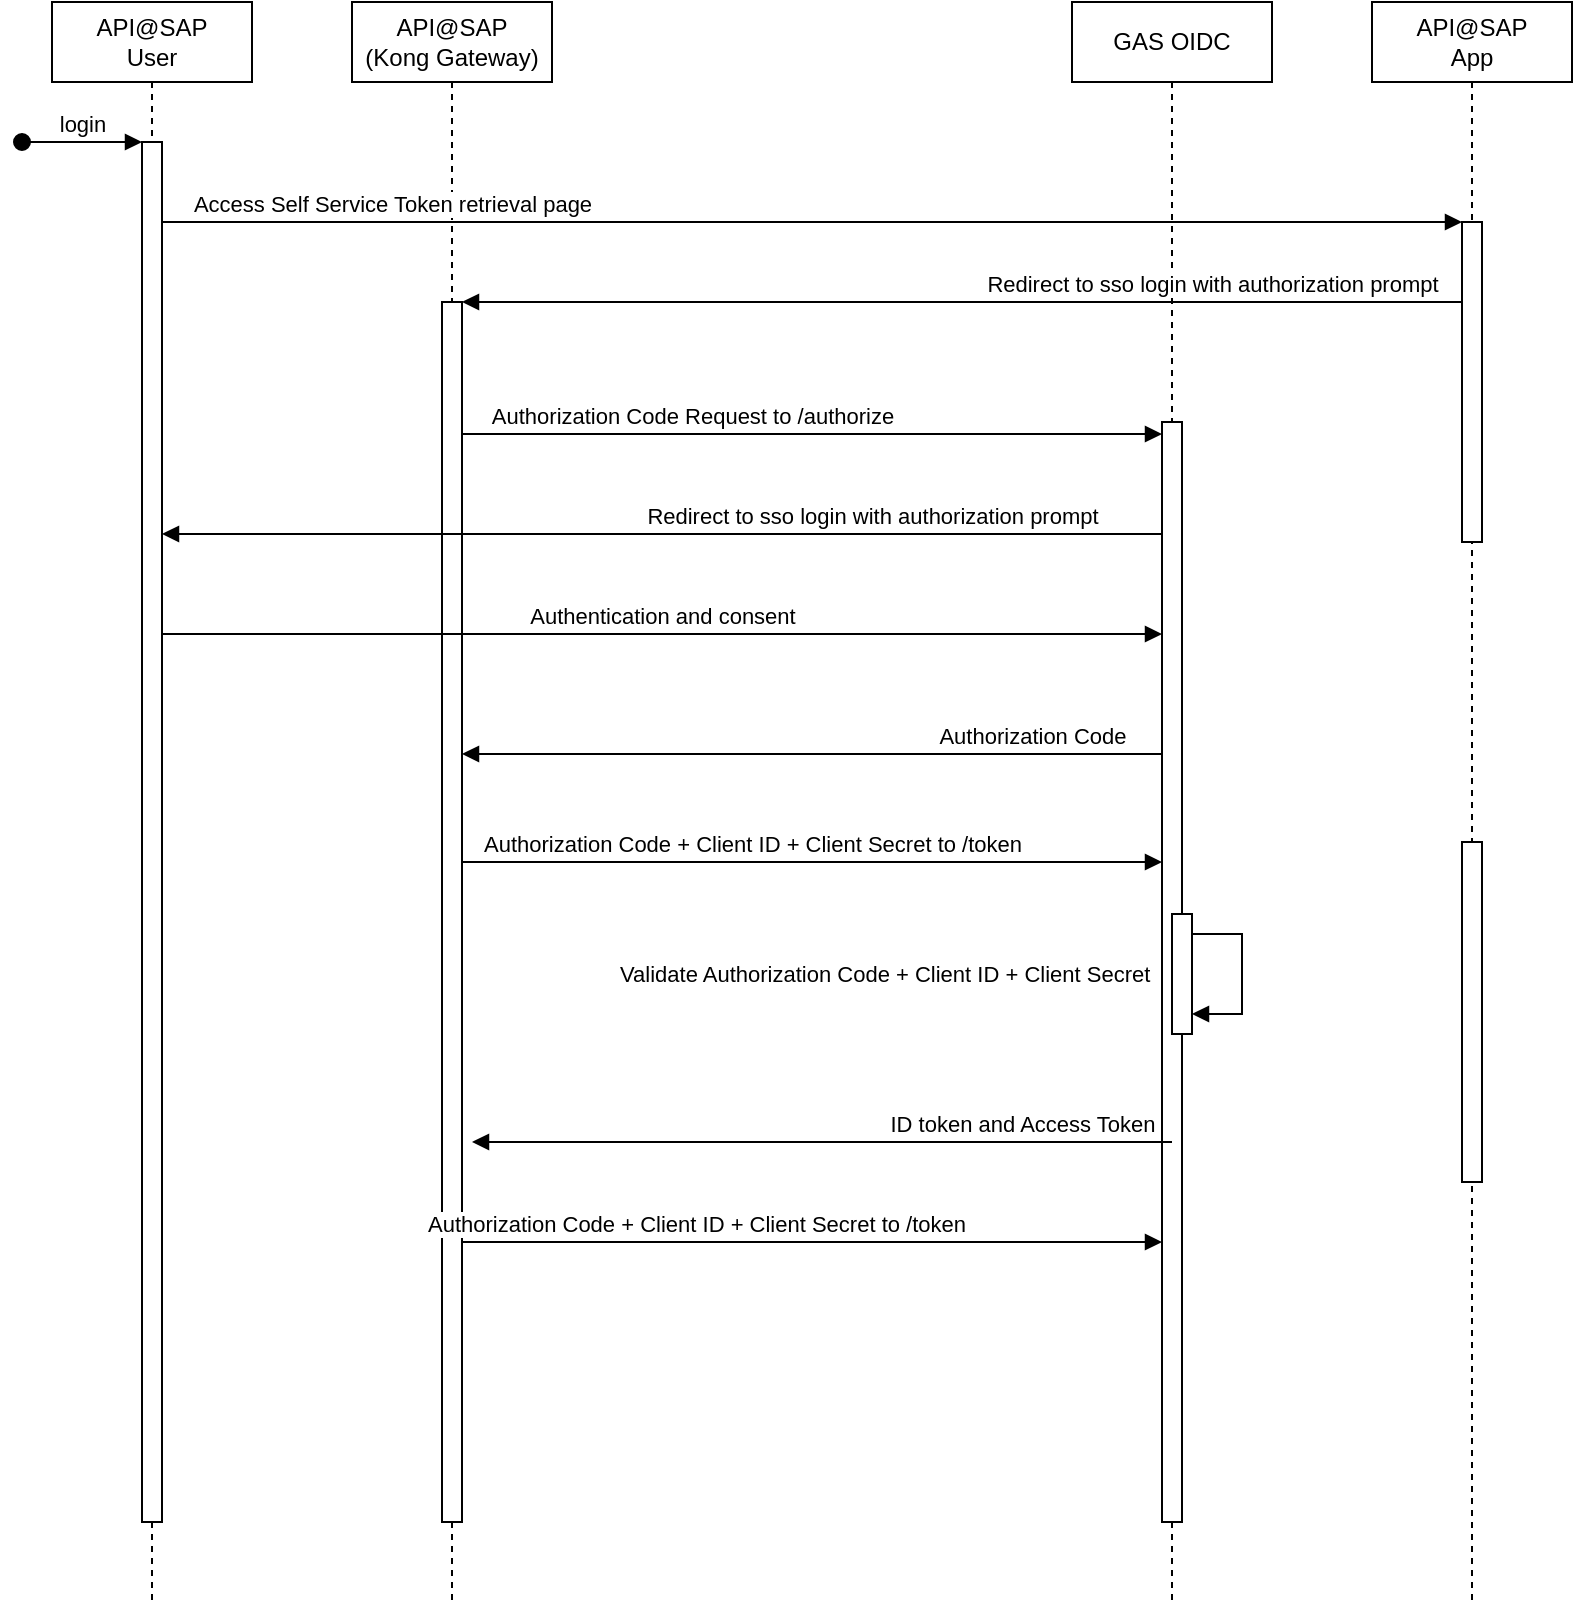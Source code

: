 <mxfile version="21.2.1" type="github">
  <diagram name="Page-1" id="2YBvvXClWsGukQMizWep">
    <mxGraphModel dx="1244" dy="660" grid="1" gridSize="10" guides="1" tooltips="1" connect="1" arrows="1" fold="1" page="1" pageScale="1" pageWidth="850" pageHeight="1100" math="0" shadow="0">
      <root>
        <mxCell id="0" />
        <mxCell id="1" parent="0" />
        <mxCell id="aM9ryv3xv72pqoxQDRHE-1" value="API@SAP &lt;br&gt;User" style="shape=umlLifeline;perimeter=lifelinePerimeter;whiteSpace=wrap;html=1;container=0;dropTarget=0;collapsible=0;recursiveResize=0;outlineConnect=0;portConstraint=eastwest;newEdgeStyle={&quot;edgeStyle&quot;:&quot;elbowEdgeStyle&quot;,&quot;elbow&quot;:&quot;vertical&quot;,&quot;curved&quot;:0,&quot;rounded&quot;:0};" parent="1" vertex="1">
          <mxGeometry x="40" y="40" width="100" height="800" as="geometry" />
        </mxCell>
        <mxCell id="aM9ryv3xv72pqoxQDRHE-2" value="" style="html=1;points=[];perimeter=orthogonalPerimeter;outlineConnect=0;targetShapes=umlLifeline;portConstraint=eastwest;newEdgeStyle={&quot;edgeStyle&quot;:&quot;elbowEdgeStyle&quot;,&quot;elbow&quot;:&quot;vertical&quot;,&quot;curved&quot;:0,&quot;rounded&quot;:0};" parent="aM9ryv3xv72pqoxQDRHE-1" vertex="1">
          <mxGeometry x="45" y="70" width="10" height="690" as="geometry" />
        </mxCell>
        <mxCell id="aM9ryv3xv72pqoxQDRHE-3" value="login" style="html=1;verticalAlign=bottom;startArrow=oval;endArrow=block;startSize=8;edgeStyle=elbowEdgeStyle;elbow=vertical;curved=0;rounded=0;" parent="aM9ryv3xv72pqoxQDRHE-1" target="aM9ryv3xv72pqoxQDRHE-2" edge="1">
          <mxGeometry relative="1" as="geometry">
            <mxPoint x="-15" y="70" as="sourcePoint" />
          </mxGeometry>
        </mxCell>
        <mxCell id="aM9ryv3xv72pqoxQDRHE-5" value="API@SAP&lt;br&gt;(Kong Gateway)" style="shape=umlLifeline;perimeter=lifelinePerimeter;whiteSpace=wrap;html=1;container=0;dropTarget=0;collapsible=0;recursiveResize=0;outlineConnect=0;portConstraint=eastwest;newEdgeStyle={&quot;edgeStyle&quot;:&quot;elbowEdgeStyle&quot;,&quot;elbow&quot;:&quot;vertical&quot;,&quot;curved&quot;:0,&quot;rounded&quot;:0};" parent="1" vertex="1">
          <mxGeometry x="190" y="40" width="100" height="800" as="geometry" />
        </mxCell>
        <mxCell id="aM9ryv3xv72pqoxQDRHE-6" value="" style="html=1;points=[];perimeter=orthogonalPerimeter;outlineConnect=0;targetShapes=umlLifeline;portConstraint=eastwest;newEdgeStyle={&quot;edgeStyle&quot;:&quot;elbowEdgeStyle&quot;,&quot;elbow&quot;:&quot;vertical&quot;,&quot;curved&quot;:0,&quot;rounded&quot;:0};" parent="aM9ryv3xv72pqoxQDRHE-5" vertex="1">
          <mxGeometry x="45" y="150" width="10" height="610" as="geometry" />
        </mxCell>
        <mxCell id="aM9ryv3xv72pqoxQDRHE-7" value="Access Self Service Token retrieval page" style="html=1;verticalAlign=bottom;endArrow=block;edgeStyle=elbowEdgeStyle;elbow=vertical;curved=0;rounded=0;" parent="1" target="XsU5lfdXcksKyY_UCjnN-16" edge="1">
          <mxGeometry x="-0.636" relative="1" as="geometry">
            <mxPoint x="95" y="146" as="sourcePoint" />
            <Array as="points">
              <mxPoint x="620" y="150" />
              <mxPoint x="180" y="146" />
            </Array>
            <mxPoint x="235" y="146" as="targetPoint" />
            <mxPoint as="offset" />
          </mxGeometry>
        </mxCell>
        <mxCell id="XsU5lfdXcksKyY_UCjnN-1" value="GAS OIDC" style="shape=umlLifeline;perimeter=lifelinePerimeter;whiteSpace=wrap;html=1;container=0;dropTarget=0;collapsible=0;recursiveResize=0;outlineConnect=0;portConstraint=eastwest;newEdgeStyle={&quot;edgeStyle&quot;:&quot;elbowEdgeStyle&quot;,&quot;elbow&quot;:&quot;vertical&quot;,&quot;curved&quot;:0,&quot;rounded&quot;:0};" vertex="1" parent="1">
          <mxGeometry x="550" y="40" width="100" height="800" as="geometry" />
        </mxCell>
        <mxCell id="XsU5lfdXcksKyY_UCjnN-2" value="" style="html=1;points=[];perimeter=orthogonalPerimeter;outlineConnect=0;targetShapes=umlLifeline;portConstraint=eastwest;newEdgeStyle={&quot;edgeStyle&quot;:&quot;elbowEdgeStyle&quot;,&quot;elbow&quot;:&quot;vertical&quot;,&quot;curved&quot;:0,&quot;rounded&quot;:0};" vertex="1" parent="XsU5lfdXcksKyY_UCjnN-1">
          <mxGeometry x="45" y="210" width="10" height="550" as="geometry" />
        </mxCell>
        <mxCell id="XsU5lfdXcksKyY_UCjnN-8" value="" style="html=1;points=[];perimeter=orthogonalPerimeter;outlineConnect=0;targetShapes=umlLifeline;portConstraint=eastwest;newEdgeStyle={&quot;edgeStyle&quot;:&quot;elbowEdgeStyle&quot;,&quot;elbow&quot;:&quot;vertical&quot;,&quot;curved&quot;:0,&quot;rounded&quot;:0};" vertex="1" parent="XsU5lfdXcksKyY_UCjnN-1">
          <mxGeometry x="50" y="456" width="10" height="60" as="geometry" />
        </mxCell>
        <mxCell id="XsU5lfdXcksKyY_UCjnN-9" value="Validate Authorization Code + Client ID + Client Secret" style="html=1;align=left;spacingLeft=2;endArrow=block;rounded=0;edgeStyle=orthogonalEdgeStyle;curved=0;rounded=0;" edge="1" target="XsU5lfdXcksKyY_UCjnN-8" parent="XsU5lfdXcksKyY_UCjnN-1" source="XsU5lfdXcksKyY_UCjnN-8">
          <mxGeometry x="1" y="-291" relative="1" as="geometry">
            <mxPoint x="55" y="466" as="sourcePoint" />
            <Array as="points">
              <mxPoint x="85" y="466" />
              <mxPoint x="85" y="506" />
            </Array>
            <mxPoint x="-290" y="271" as="offset" />
          </mxGeometry>
        </mxCell>
        <mxCell id="XsU5lfdXcksKyY_UCjnN-3" value="Authorization Code Request to /authorize" style="html=1;verticalAlign=bottom;endArrow=block;edgeStyle=elbowEdgeStyle;elbow=vertical;curved=0;rounded=0;" edge="1" parent="1">
          <mxGeometry x="-0.343" relative="1" as="geometry">
            <mxPoint x="245" y="256" as="sourcePoint" />
            <Array as="points">
              <mxPoint x="365" y="256" />
            </Array>
            <mxPoint x="595" y="256" as="targetPoint" />
            <mxPoint as="offset" />
          </mxGeometry>
        </mxCell>
        <mxCell id="XsU5lfdXcksKyY_UCjnN-4" value="Redirect to sso login with authorization prompt" style="html=1;verticalAlign=bottom;endArrow=block;edgeStyle=elbowEdgeStyle;elbow=vertical;curved=0;rounded=0;" edge="1" parent="1">
          <mxGeometry x="-0.42" relative="1" as="geometry">
            <mxPoint x="595" y="306" as="sourcePoint" />
            <Array as="points">
              <mxPoint x="400" y="306" />
              <mxPoint x="360" y="286" />
              <mxPoint x="90" y="286" />
              <mxPoint x="370" y="286" />
              <mxPoint x="220" y="346" />
              <mxPoint x="240" y="316" />
              <mxPoint x="200" y="286" />
            </Array>
            <mxPoint x="95" y="306" as="targetPoint" />
            <mxPoint as="offset" />
          </mxGeometry>
        </mxCell>
        <mxCell id="XsU5lfdXcksKyY_UCjnN-5" value="Authentication and consent" style="html=1;verticalAlign=bottom;endArrow=block;edgeStyle=elbowEdgeStyle;elbow=vertical;curved=0;rounded=0;" edge="1" parent="1">
          <mxGeometry relative="1" as="geometry">
            <mxPoint x="95" y="356" as="sourcePoint" />
            <Array as="points">
              <mxPoint x="410" y="356" />
              <mxPoint x="190" y="346" />
            </Array>
            <mxPoint x="595" y="356" as="targetPoint" />
          </mxGeometry>
        </mxCell>
        <mxCell id="XsU5lfdXcksKyY_UCjnN-6" value="Authorization Code" style="html=1;verticalAlign=bottom;endArrow=block;edgeStyle=elbowEdgeStyle;elbow=vertical;curved=0;rounded=0;" edge="1" parent="1">
          <mxGeometry x="-0.629" relative="1" as="geometry">
            <mxPoint x="595" y="416" as="sourcePoint" />
            <Array as="points">
              <mxPoint x="395" y="416" />
              <mxPoint x="355" y="396" />
              <mxPoint x="85" y="396" />
              <mxPoint x="365" y="396" />
              <mxPoint x="215" y="456" />
              <mxPoint x="235" y="426" />
              <mxPoint x="195" y="396" />
            </Array>
            <mxPoint x="245" y="416" as="targetPoint" />
            <mxPoint as="offset" />
          </mxGeometry>
        </mxCell>
        <mxCell id="XsU5lfdXcksKyY_UCjnN-7" value="Authorization Code + Client ID + Client Secret to /token" style="html=1;verticalAlign=bottom;endArrow=block;edgeStyle=elbowEdgeStyle;elbow=vertical;curved=0;rounded=0;" edge="1" parent="1">
          <mxGeometry x="-0.171" relative="1" as="geometry">
            <mxPoint x="245" y="470" as="sourcePoint" />
            <Array as="points">
              <mxPoint x="370" y="470" />
            </Array>
            <mxPoint x="595" y="470" as="targetPoint" />
            <mxPoint as="offset" />
          </mxGeometry>
        </mxCell>
        <mxCell id="XsU5lfdXcksKyY_UCjnN-10" value="ID token and Access Token" style="html=1;verticalAlign=bottom;endArrow=block;edgeStyle=elbowEdgeStyle;elbow=vertical;curved=0;rounded=0;" edge="1" parent="1">
          <mxGeometry x="-0.571" relative="1" as="geometry">
            <mxPoint x="600" y="610" as="sourcePoint" />
            <Array as="points">
              <mxPoint x="395" y="610" />
              <mxPoint x="355" y="590" />
              <mxPoint x="85" y="590" />
              <mxPoint x="365" y="590" />
              <mxPoint x="215" y="650" />
              <mxPoint x="235" y="620" />
              <mxPoint x="195" y="590" />
            </Array>
            <mxPoint x="250" y="610" as="targetPoint" />
            <mxPoint as="offset" />
          </mxGeometry>
        </mxCell>
        <mxCell id="XsU5lfdXcksKyY_UCjnN-11" value="Authorization Code + Client ID + Client Secret to /token" style="html=1;verticalAlign=bottom;endArrow=block;edgeStyle=elbowEdgeStyle;elbow=vertical;curved=0;rounded=0;" edge="1" parent="1" target="XsU5lfdXcksKyY_UCjnN-2">
          <mxGeometry x="-0.183" relative="1" as="geometry">
            <mxPoint x="245" y="615" as="sourcePoint" />
            <Array as="points">
              <mxPoint x="450" y="660" />
              <mxPoint x="375" y="615" />
            </Array>
            <mxPoint x="600" y="615" as="targetPoint" />
            <mxPoint as="offset" />
          </mxGeometry>
        </mxCell>
        <mxCell id="XsU5lfdXcksKyY_UCjnN-12" value="API@SAP&lt;br&gt;App" style="shape=umlLifeline;perimeter=lifelinePerimeter;whiteSpace=wrap;html=1;container=0;dropTarget=0;collapsible=0;recursiveResize=0;outlineConnect=0;portConstraint=eastwest;newEdgeStyle={&quot;edgeStyle&quot;:&quot;elbowEdgeStyle&quot;,&quot;elbow&quot;:&quot;vertical&quot;,&quot;curved&quot;:0,&quot;rounded&quot;:0};" vertex="1" parent="1">
          <mxGeometry x="700" y="40" width="100" height="800" as="geometry" />
        </mxCell>
        <mxCell id="XsU5lfdXcksKyY_UCjnN-13" value="" style="html=1;points=[];perimeter=orthogonalPerimeter;outlineConnect=0;targetShapes=umlLifeline;portConstraint=eastwest;newEdgeStyle={&quot;edgeStyle&quot;:&quot;elbowEdgeStyle&quot;,&quot;elbow&quot;:&quot;vertical&quot;,&quot;curved&quot;:0,&quot;rounded&quot;:0};" vertex="1" parent="XsU5lfdXcksKyY_UCjnN-12">
          <mxGeometry x="45" y="420" width="10" height="170" as="geometry" />
        </mxCell>
        <mxCell id="XsU5lfdXcksKyY_UCjnN-16" value="" style="html=1;points=[];perimeter=orthogonalPerimeter;outlineConnect=0;targetShapes=umlLifeline;portConstraint=eastwest;newEdgeStyle={&quot;edgeStyle&quot;:&quot;elbowEdgeStyle&quot;,&quot;elbow&quot;:&quot;vertical&quot;,&quot;curved&quot;:0,&quot;rounded&quot;:0};" vertex="1" parent="XsU5lfdXcksKyY_UCjnN-12">
          <mxGeometry x="45" y="110" width="10" height="160" as="geometry" />
        </mxCell>
        <mxCell id="XsU5lfdXcksKyY_UCjnN-17" value="Redirect to sso login with authorization prompt" style="html=1;verticalAlign=bottom;endArrow=block;edgeStyle=elbowEdgeStyle;elbow=vertical;curved=0;rounded=0;" edge="1" parent="1" source="XsU5lfdXcksKyY_UCjnN-16" target="aM9ryv3xv72pqoxQDRHE-6">
          <mxGeometry x="-0.5" relative="1" as="geometry">
            <mxPoint x="740" y="190" as="sourcePoint" />
            <Array as="points">
              <mxPoint x="545" y="190" />
              <mxPoint x="505" y="170" />
              <mxPoint x="235" y="170" />
              <mxPoint x="515" y="170" />
              <mxPoint x="365" y="230" />
              <mxPoint x="385" y="200" />
              <mxPoint x="345" y="170" />
            </Array>
            <mxPoint x="240" y="190" as="targetPoint" />
            <mxPoint as="offset" />
          </mxGeometry>
        </mxCell>
      </root>
    </mxGraphModel>
  </diagram>
</mxfile>
